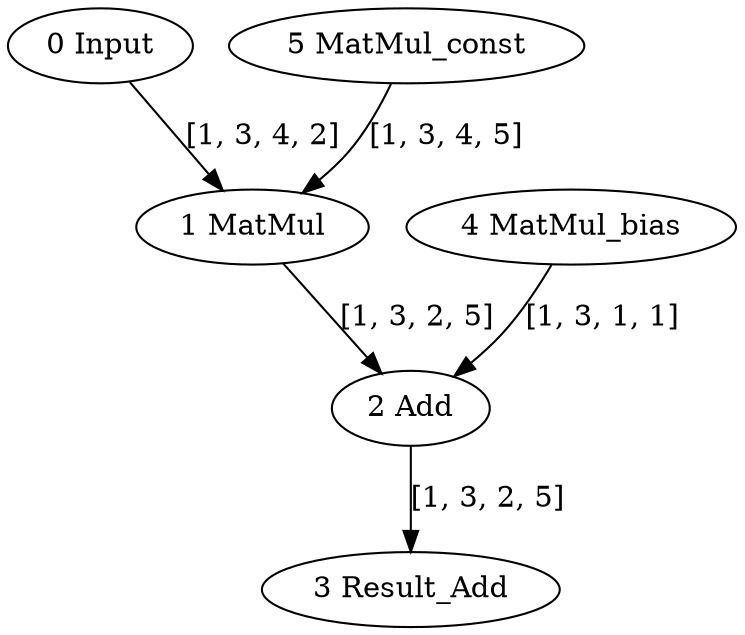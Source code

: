 strict digraph  {
"0 Input" [id=0, type=Parameter];
"1 MatMul" [id=1, type=MatMul];
"2 Add" [id=2, type=Add];
"3 Result_Add" [id=3, type=Result];
"4 MatMul_bias" [id=4, type=Constant];
"5 MatMul_const" [id=5, type=Constant];
"0 Input" -> "1 MatMul"  [label="[1, 3, 4, 2]", style=solid];
"1 MatMul" -> "2 Add"  [label="[1, 3, 2, 5]", style=solid];
"2 Add" -> "3 Result_Add"  [label="[1, 3, 2, 5]", style=solid];
"4 MatMul_bias" -> "2 Add"  [label="[1, 3, 1, 1]", style=solid];
"5 MatMul_const" -> "1 MatMul"  [label="[1, 3, 4, 5]", style=solid];
}

